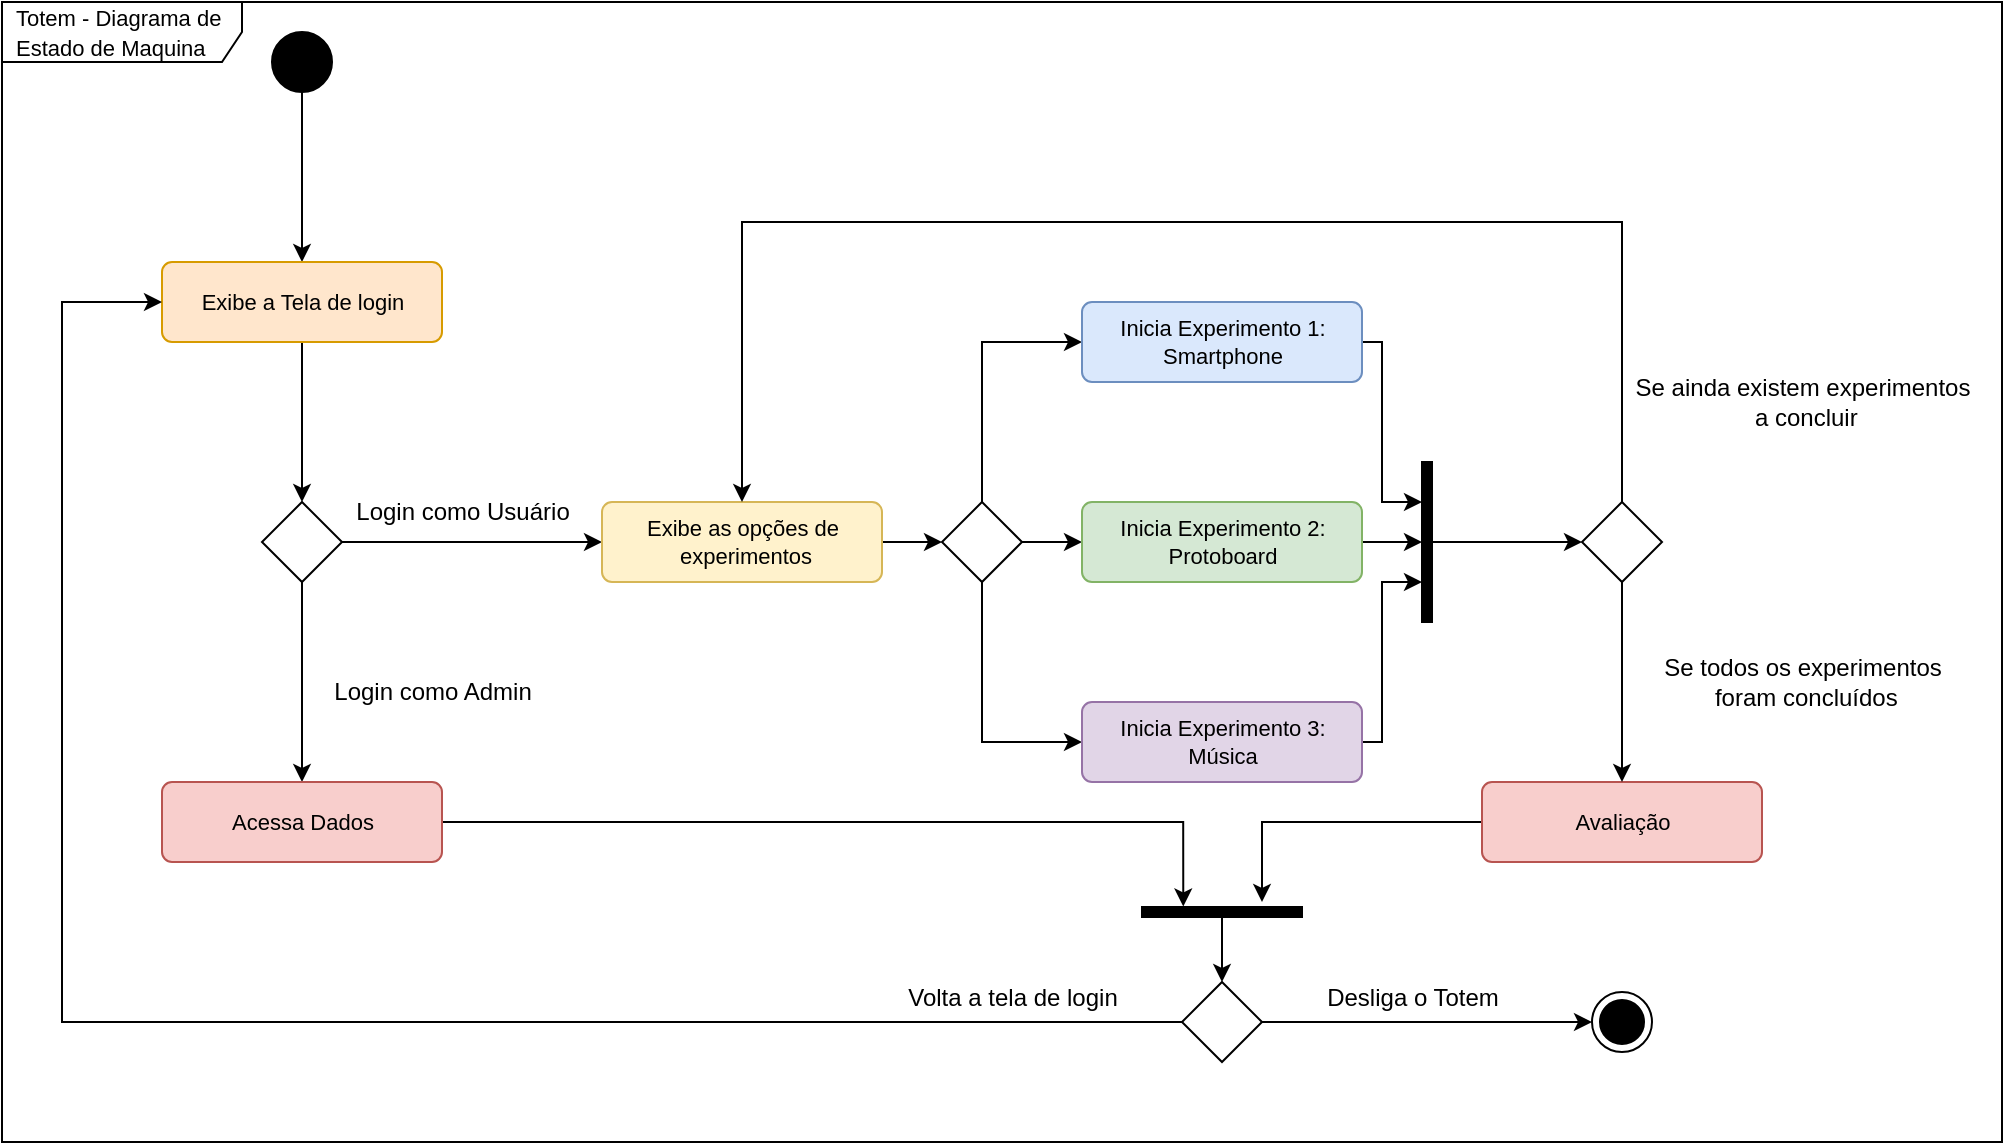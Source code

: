 <mxfile version="20.8.9" type="github">
  <diagram id="C5RBs43oDa-KdzZeNtuy" name="Page-1">
    <mxGraphModel dx="722" dy="413" grid="1" gridSize="10" guides="1" tooltips="1" connect="1" arrows="1" fold="1" page="1" pageScale="1" pageWidth="827" pageHeight="1169" math="0" shadow="0">
      <root>
        <mxCell id="WIyWlLk6GJQsqaUBKTNV-0" />
        <mxCell id="WIyWlLk6GJQsqaUBKTNV-1" parent="WIyWlLk6GJQsqaUBKTNV-0" />
        <mxCell id="apIbsZUHLHdbpMD473yB-7" value="&lt;font style=&quot;font-size: 11px;&quot;&gt;Totem - Diagrama de Estado de Maquina&lt;br&gt;&lt;/font&gt;" style="shape=umlFrame;whiteSpace=wrap;html=1;width=120;height=30;boundedLbl=1;verticalAlign=middle;align=left;spacingLeft=5;movable=1;resizable=1;rotatable=1;deletable=1;editable=1;connectable=1;" parent="WIyWlLk6GJQsqaUBKTNV-1" vertex="1">
          <mxGeometry x="10" y="130" width="1000" height="570" as="geometry" />
        </mxCell>
        <mxCell id="apIbsZUHLHdbpMD473yB-9" style="edgeStyle=orthogonalEdgeStyle;rounded=0;orthogonalLoop=1;jettySize=auto;html=1;fontSize=11;" parent="WIyWlLk6GJQsqaUBKTNV-1" source="apIbsZUHLHdbpMD473yB-2" target="apIbsZUHLHdbpMD473yB-8" edge="1">
          <mxGeometry relative="1" as="geometry" />
        </mxCell>
        <mxCell id="apIbsZUHLHdbpMD473yB-2" value="" style="ellipse;fillColor=strokeColor;" parent="WIyWlLk6GJQsqaUBKTNV-1" vertex="1">
          <mxGeometry x="145" y="145" width="30" height="30" as="geometry" />
        </mxCell>
        <mxCell id="apIbsZUHLHdbpMD473yB-12" value="" style="edgeStyle=orthogonalEdgeStyle;rounded=0;orthogonalLoop=1;jettySize=auto;html=1;fontSize=11;" parent="WIyWlLk6GJQsqaUBKTNV-1" source="apIbsZUHLHdbpMD473yB-5" target="apIbsZUHLHdbpMD473yB-11" edge="1">
          <mxGeometry relative="1" as="geometry" />
        </mxCell>
        <mxCell id="apIbsZUHLHdbpMD473yB-18" style="edgeStyle=orthogonalEdgeStyle;rounded=0;orthogonalLoop=1;jettySize=auto;html=1;fontSize=11;" parent="WIyWlLk6GJQsqaUBKTNV-1" source="apIbsZUHLHdbpMD473yB-5" target="apIbsZUHLHdbpMD473yB-15" edge="1">
          <mxGeometry relative="1" as="geometry" />
        </mxCell>
        <mxCell id="apIbsZUHLHdbpMD473yB-5" value="" style="rhombus;movable=1;resizable=1;rotatable=1;deletable=1;editable=1;connectable=1;" parent="WIyWlLk6GJQsqaUBKTNV-1" vertex="1">
          <mxGeometry x="140" y="380" width="40" height="40" as="geometry" />
        </mxCell>
        <mxCell id="apIbsZUHLHdbpMD473yB-10" style="edgeStyle=orthogonalEdgeStyle;rounded=0;orthogonalLoop=1;jettySize=auto;html=1;fontSize=11;" parent="WIyWlLk6GJQsqaUBKTNV-1" source="apIbsZUHLHdbpMD473yB-8" target="apIbsZUHLHdbpMD473yB-5" edge="1">
          <mxGeometry relative="1" as="geometry" />
        </mxCell>
        <mxCell id="apIbsZUHLHdbpMD473yB-8" value="Exibe a Tela de login" style="html=1;align=center;verticalAlign=middle;rounded=1;absoluteArcSize=1;arcSize=10;dashed=0;fontSize=11;fillColor=#ffe6cc;strokeColor=#d79b00;" parent="WIyWlLk6GJQsqaUBKTNV-1" vertex="1">
          <mxGeometry x="90" y="260" width="140" height="40" as="geometry" />
        </mxCell>
        <mxCell id="5yH__HNOzTVynDghvWRE-8" style="edgeStyle=orthogonalEdgeStyle;rounded=0;orthogonalLoop=1;jettySize=auto;html=1;entryX=-0.056;entryY=0.742;entryDx=0;entryDy=0;entryPerimeter=0;" edge="1" parent="WIyWlLk6GJQsqaUBKTNV-1" source="apIbsZUHLHdbpMD473yB-11" target="apIbsZUHLHdbpMD473yB-56">
          <mxGeometry relative="1" as="geometry">
            <Array as="points">
              <mxPoint x="601" y="540" />
            </Array>
          </mxGeometry>
        </mxCell>
        <mxCell id="apIbsZUHLHdbpMD473yB-11" value="Acessa Dados" style="html=1;align=center;verticalAlign=middle;rounded=1;absoluteArcSize=1;arcSize=10;dashed=0;fontSize=11;fillColor=#f8cecc;strokeColor=#b85450;" parent="WIyWlLk6GJQsqaUBKTNV-1" vertex="1">
          <mxGeometry x="90" y="520" width="140" height="40" as="geometry" />
        </mxCell>
        <mxCell id="apIbsZUHLHdbpMD473yB-13" value="Login como Admin" style="text;html=1;align=center;verticalAlign=middle;resizable=0;points=[];autosize=1;strokeColor=none;fillColor=none;fontSize=12;" parent="WIyWlLk6GJQsqaUBKTNV-1" vertex="1">
          <mxGeometry x="160" y="460" width="130" height="30" as="geometry" />
        </mxCell>
        <mxCell id="apIbsZUHLHdbpMD473yB-14" value="Login como Usuário" style="text;html=1;align=center;verticalAlign=middle;resizable=0;points=[];autosize=1;strokeColor=none;fillColor=none;fontSize=12;" parent="WIyWlLk6GJQsqaUBKTNV-1" vertex="1">
          <mxGeometry x="170" y="370" width="140" height="30" as="geometry" />
        </mxCell>
        <mxCell id="apIbsZUHLHdbpMD473yB-20" style="edgeStyle=orthogonalEdgeStyle;rounded=0;orthogonalLoop=1;jettySize=auto;html=1;fontSize=12;" parent="WIyWlLk6GJQsqaUBKTNV-1" source="apIbsZUHLHdbpMD473yB-15" target="apIbsZUHLHdbpMD473yB-19" edge="1">
          <mxGeometry relative="1" as="geometry" />
        </mxCell>
        <mxCell id="apIbsZUHLHdbpMD473yB-15" value="&lt;div&gt;Exibe as opções de&lt;/div&gt;&lt;div&gt;&amp;nbsp;experimentos&lt;/div&gt;" style="html=1;align=center;verticalAlign=middle;rounded=1;absoluteArcSize=1;arcSize=10;dashed=0;fontSize=11;fillColor=#fff2cc;strokeColor=#d6b656;" parent="WIyWlLk6GJQsqaUBKTNV-1" vertex="1">
          <mxGeometry x="310" y="380" width="140" height="40" as="geometry" />
        </mxCell>
        <mxCell id="apIbsZUHLHdbpMD473yB-25" style="edgeStyle=orthogonalEdgeStyle;rounded=0;orthogonalLoop=1;jettySize=auto;html=1;fontSize=12;" parent="WIyWlLk6GJQsqaUBKTNV-1" source="apIbsZUHLHdbpMD473yB-19" target="apIbsZUHLHdbpMD473yB-21" edge="1">
          <mxGeometry relative="1" as="geometry">
            <Array as="points">
              <mxPoint x="500" y="300" />
            </Array>
          </mxGeometry>
        </mxCell>
        <mxCell id="apIbsZUHLHdbpMD473yB-26" style="edgeStyle=orthogonalEdgeStyle;rounded=0;orthogonalLoop=1;jettySize=auto;html=1;fontSize=12;" parent="WIyWlLk6GJQsqaUBKTNV-1" source="apIbsZUHLHdbpMD473yB-19" target="apIbsZUHLHdbpMD473yB-22" edge="1">
          <mxGeometry relative="1" as="geometry" />
        </mxCell>
        <mxCell id="apIbsZUHLHdbpMD473yB-27" style="edgeStyle=orthogonalEdgeStyle;rounded=0;orthogonalLoop=1;jettySize=auto;html=1;fontSize=12;" parent="WIyWlLk6GJQsqaUBKTNV-1" source="apIbsZUHLHdbpMD473yB-19" target="apIbsZUHLHdbpMD473yB-23" edge="1">
          <mxGeometry relative="1" as="geometry">
            <Array as="points">
              <mxPoint x="500" y="500" />
            </Array>
          </mxGeometry>
        </mxCell>
        <mxCell id="apIbsZUHLHdbpMD473yB-19" value="" style="rhombus;movable=1;resizable=1;rotatable=1;deletable=1;editable=1;connectable=1;" parent="WIyWlLk6GJQsqaUBKTNV-1" vertex="1">
          <mxGeometry x="480" y="380" width="40" height="40" as="geometry" />
        </mxCell>
        <mxCell id="apIbsZUHLHdbpMD473yB-59" style="edgeStyle=orthogonalEdgeStyle;rounded=0;orthogonalLoop=1;jettySize=auto;html=1;fontSize=12;" parent="WIyWlLk6GJQsqaUBKTNV-1" source="apIbsZUHLHdbpMD473yB-21" target="apIbsZUHLHdbpMD473yB-58" edge="1">
          <mxGeometry relative="1" as="geometry">
            <Array as="points">
              <mxPoint x="700" y="300" />
              <mxPoint x="700" y="380" />
            </Array>
          </mxGeometry>
        </mxCell>
        <mxCell id="apIbsZUHLHdbpMD473yB-21" value="&lt;div&gt;Inicia Experimento 1:&lt;/div&gt;&lt;div&gt;Smartphone&lt;/div&gt;" style="html=1;align=center;verticalAlign=middle;rounded=1;absoluteArcSize=1;arcSize=10;dashed=0;fontSize=11;fillColor=#dae8fc;strokeColor=#6c8ebf;" parent="WIyWlLk6GJQsqaUBKTNV-1" vertex="1">
          <mxGeometry x="550" y="280" width="140" height="40" as="geometry" />
        </mxCell>
        <mxCell id="5yH__HNOzTVynDghvWRE-1" style="edgeStyle=orthogonalEdgeStyle;rounded=0;orthogonalLoop=1;jettySize=auto;html=1;" edge="1" parent="WIyWlLk6GJQsqaUBKTNV-1" source="apIbsZUHLHdbpMD473yB-22" target="apIbsZUHLHdbpMD473yB-58">
          <mxGeometry relative="1" as="geometry" />
        </mxCell>
        <mxCell id="apIbsZUHLHdbpMD473yB-22" value="Inicia Experimento 2:&lt;div&gt;Protoboard&lt;br&gt;&lt;/div&gt;" style="html=1;align=center;verticalAlign=middle;rounded=1;absoluteArcSize=1;arcSize=10;dashed=0;fontSize=11;fillColor=#d5e8d4;strokeColor=#82b366;" parent="WIyWlLk6GJQsqaUBKTNV-1" vertex="1">
          <mxGeometry x="550" y="380" width="140" height="40" as="geometry" />
        </mxCell>
        <mxCell id="apIbsZUHLHdbpMD473yB-29" style="edgeStyle=orthogonalEdgeStyle;rounded=0;orthogonalLoop=1;jettySize=auto;html=1;fontSize=12;" parent="WIyWlLk6GJQsqaUBKTNV-1" source="apIbsZUHLHdbpMD473yB-23" target="apIbsZUHLHdbpMD473yB-58" edge="1">
          <mxGeometry relative="1" as="geometry">
            <mxPoint x="850" y="420.0" as="targetPoint" />
            <Array as="points">
              <mxPoint x="700" y="500" />
              <mxPoint x="700" y="420" />
            </Array>
          </mxGeometry>
        </mxCell>
        <mxCell id="apIbsZUHLHdbpMD473yB-23" value="Inicia Experimento 3:&lt;div&gt;Música&lt;br&gt;&lt;/div&gt;" style="html=1;align=center;verticalAlign=middle;rounded=1;absoluteArcSize=1;arcSize=10;dashed=0;fontSize=11;fillColor=#e1d5e7;strokeColor=#9673a6;" parent="WIyWlLk6GJQsqaUBKTNV-1" vertex="1">
          <mxGeometry x="550" y="480" width="140" height="40" as="geometry" />
        </mxCell>
        <mxCell id="apIbsZUHLHdbpMD473yB-24" value="" style="ellipse;html=1;shape=endState;fillColor=strokeColor;fontSize=12;" parent="WIyWlLk6GJQsqaUBKTNV-1" vertex="1">
          <mxGeometry x="805" y="625" width="30" height="30" as="geometry" />
        </mxCell>
        <mxCell id="5yH__HNOzTVynDghvWRE-7" style="edgeStyle=orthogonalEdgeStyle;rounded=0;orthogonalLoop=1;jettySize=auto;html=1;entryX=-0.5;entryY=0.25;entryDx=0;entryDy=0;entryPerimeter=0;" edge="1" parent="WIyWlLk6GJQsqaUBKTNV-1" source="apIbsZUHLHdbpMD473yB-33" target="apIbsZUHLHdbpMD473yB-56">
          <mxGeometry relative="1" as="geometry" />
        </mxCell>
        <mxCell id="apIbsZUHLHdbpMD473yB-33" value="Avaliação" style="html=1;align=center;verticalAlign=middle;rounded=1;absoluteArcSize=1;arcSize=10;dashed=0;fontSize=11;fillColor=#f8cecc;strokeColor=#b85450;" parent="WIyWlLk6GJQsqaUBKTNV-1" vertex="1">
          <mxGeometry x="750" y="520" width="140" height="40" as="geometry" />
        </mxCell>
        <mxCell id="apIbsZUHLHdbpMD473yB-40" style="edgeStyle=elbowEdgeStyle;rounded=0;orthogonalLoop=1;jettySize=auto;html=1;fontSize=12;" parent="WIyWlLk6GJQsqaUBKTNV-1" source="apIbsZUHLHdbpMD473yB-39" target="apIbsZUHLHdbpMD473yB-15" edge="1">
          <mxGeometry relative="1" as="geometry">
            <mxPoint x="430" y="250" as="targetPoint" />
            <Array as="points">
              <mxPoint x="660" y="240" />
            </Array>
          </mxGeometry>
        </mxCell>
        <mxCell id="apIbsZUHLHdbpMD473yB-41" style="edgeStyle=elbowEdgeStyle;rounded=0;orthogonalLoop=1;jettySize=auto;html=1;fontSize=12;" parent="WIyWlLk6GJQsqaUBKTNV-1" source="apIbsZUHLHdbpMD473yB-39" target="apIbsZUHLHdbpMD473yB-33" edge="1">
          <mxGeometry relative="1" as="geometry" />
        </mxCell>
        <mxCell id="apIbsZUHLHdbpMD473yB-39" value="" style="rhombus;movable=1;resizable=1;rotatable=1;deletable=1;editable=1;connectable=1;" parent="WIyWlLk6GJQsqaUBKTNV-1" vertex="1">
          <mxGeometry x="800" y="380" width="40" height="40" as="geometry" />
        </mxCell>
        <mxCell id="apIbsZUHLHdbpMD473yB-42" value="&lt;div&gt;Se todos os experimentos&lt;/div&gt;&lt;div&gt;&amp;nbsp;foram concluídos&lt;/div&gt;" style="text;html=1;align=center;verticalAlign=middle;resizable=0;points=[];autosize=1;strokeColor=none;fillColor=none;fontSize=12;" parent="WIyWlLk6GJQsqaUBKTNV-1" vertex="1">
          <mxGeometry x="825" y="450" width="170" height="40" as="geometry" />
        </mxCell>
        <mxCell id="apIbsZUHLHdbpMD473yB-43" value="&lt;div&gt;Se ainda existem experimentos&lt;/div&gt;&lt;div&gt;&amp;nbsp;a concluir&lt;br&gt;&lt;/div&gt;" style="text;html=1;align=center;verticalAlign=middle;resizable=0;points=[];autosize=1;strokeColor=none;fillColor=none;fontSize=12;" parent="WIyWlLk6GJQsqaUBKTNV-1" vertex="1">
          <mxGeometry x="810" y="310" width="200" height="40" as="geometry" />
        </mxCell>
        <mxCell id="5yH__HNOzTVynDghvWRE-6" style="edgeStyle=orthogonalEdgeStyle;rounded=0;orthogonalLoop=1;jettySize=auto;html=1;" edge="1" parent="WIyWlLk6GJQsqaUBKTNV-1" source="apIbsZUHLHdbpMD473yB-44" target="apIbsZUHLHdbpMD473yB-24">
          <mxGeometry relative="1" as="geometry" />
        </mxCell>
        <mxCell id="5yH__HNOzTVynDghvWRE-9" style="edgeStyle=orthogonalEdgeStyle;rounded=0;orthogonalLoop=1;jettySize=auto;html=1;" edge="1" parent="WIyWlLk6GJQsqaUBKTNV-1" source="apIbsZUHLHdbpMD473yB-44" target="apIbsZUHLHdbpMD473yB-8">
          <mxGeometry relative="1" as="geometry">
            <Array as="points">
              <mxPoint x="40" y="640" />
              <mxPoint x="40" y="280" />
            </Array>
          </mxGeometry>
        </mxCell>
        <mxCell id="apIbsZUHLHdbpMD473yB-44" value="" style="rhombus;movable=1;resizable=1;rotatable=1;deletable=1;editable=1;connectable=1;" parent="WIyWlLk6GJQsqaUBKTNV-1" vertex="1">
          <mxGeometry x="600" y="620" width="40" height="40" as="geometry" />
        </mxCell>
        <mxCell id="apIbsZUHLHdbpMD473yB-49" value="Desliga o Totem" style="text;html=1;align=center;verticalAlign=middle;resizable=0;points=[];autosize=1;strokeColor=none;fillColor=none;fontSize=12;" parent="WIyWlLk6GJQsqaUBKTNV-1" vertex="1">
          <mxGeometry x="660" y="612.5" width="110" height="30" as="geometry" />
        </mxCell>
        <mxCell id="apIbsZUHLHdbpMD473yB-50" value="Volta a tela de login" style="text;html=1;align=center;verticalAlign=middle;resizable=0;points=[];autosize=1;strokeColor=none;fillColor=none;fontSize=12;" parent="WIyWlLk6GJQsqaUBKTNV-1" vertex="1">
          <mxGeometry x="450" y="612.5" width="130" height="30" as="geometry" />
        </mxCell>
        <mxCell id="apIbsZUHLHdbpMD473yB-57" style="edgeStyle=elbowEdgeStyle;rounded=0;orthogonalLoop=1;jettySize=auto;html=1;entryX=0.5;entryY=0;entryDx=0;entryDy=0;fontSize=12;" parent="WIyWlLk6GJQsqaUBKTNV-1" source="apIbsZUHLHdbpMD473yB-56" target="apIbsZUHLHdbpMD473yB-44" edge="1">
          <mxGeometry relative="1" as="geometry" />
        </mxCell>
        <mxCell id="apIbsZUHLHdbpMD473yB-56" value="" style="html=1;points=[];perimeter=orthogonalPerimeter;fillColor=strokeColor;fontSize=12;rotation=90;" parent="WIyWlLk6GJQsqaUBKTNV-1" vertex="1">
          <mxGeometry x="617.5" y="545" width="5" height="80" as="geometry" />
        </mxCell>
        <mxCell id="apIbsZUHLHdbpMD473yB-60" style="edgeStyle=orthogonalEdgeStyle;rounded=0;orthogonalLoop=1;jettySize=auto;html=1;fontSize=12;" parent="WIyWlLk6GJQsqaUBKTNV-1" source="apIbsZUHLHdbpMD473yB-58" target="apIbsZUHLHdbpMD473yB-39" edge="1">
          <mxGeometry relative="1" as="geometry" />
        </mxCell>
        <mxCell id="apIbsZUHLHdbpMD473yB-58" value="" style="html=1;points=[];perimeter=orthogonalPerimeter;fillColor=strokeColor;fontSize=12;rotation=0;" parent="WIyWlLk6GJQsqaUBKTNV-1" vertex="1">
          <mxGeometry x="720" y="360" width="5" height="80" as="geometry" />
        </mxCell>
      </root>
    </mxGraphModel>
  </diagram>
</mxfile>
